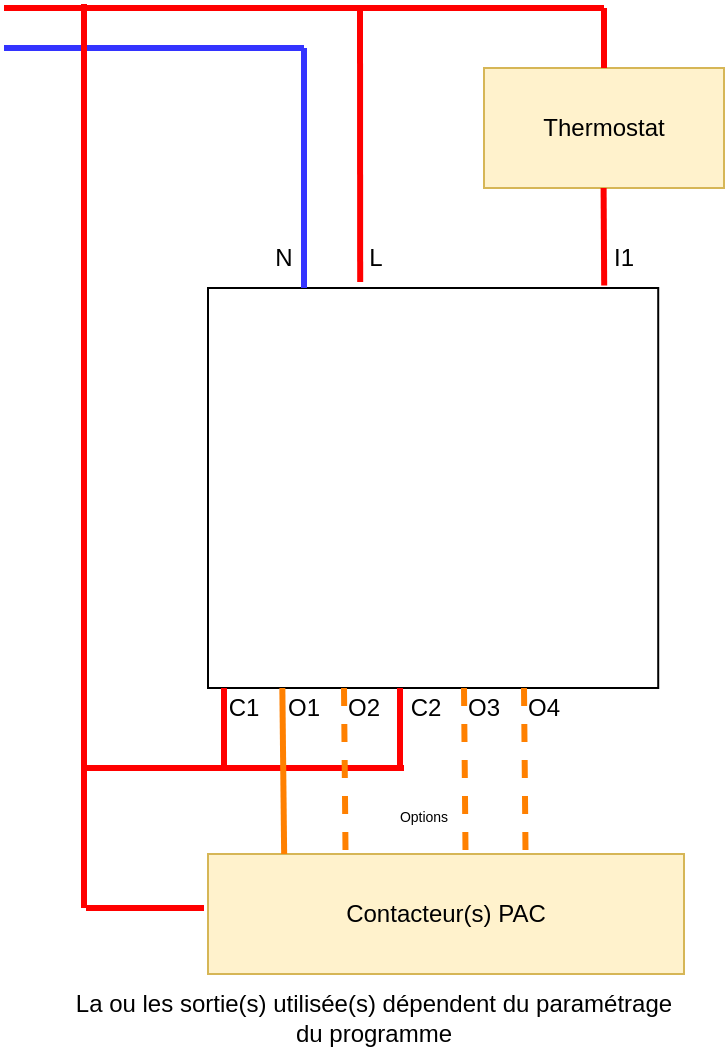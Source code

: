 <mxfile version="27.0.5">
  <diagram name="Page-1" id="Z3jZgjGwPwFINDFo-9ip">
    <mxGraphModel dx="1182" dy="633" grid="1" gridSize="10" guides="1" tooltips="1" connect="1" arrows="1" fold="1" page="1" pageScale="1" pageWidth="1169" pageHeight="827" math="0" shadow="0">
      <root>
        <mxCell id="0" />
        <mxCell id="1" parent="0" />
        <mxCell id="N0zcuqBCQeUGABlgtL7C-1" value="" style="shape=image;imageAspect=0;aspect=fixed;verticalLabelPosition=bottom;verticalAlign=top;image=https://comercialsirsa.es/wp-content/uploads/2024/01/plc-millenium-slim-600x533.jpg;imageBorder=default;" vertex="1" parent="1">
          <mxGeometry x="472" y="260" width="225.11" height="200" as="geometry" />
        </mxCell>
        <mxCell id="N0zcuqBCQeUGABlgtL7C-2" value="" style="endArrow=none;html=1;rounded=0;strokeWidth=3;strokeColor=#FF0000;" edge="1" parent="1">
          <mxGeometry width="50" height="50" relative="1" as="geometry">
            <mxPoint x="370" y="120" as="sourcePoint" />
            <mxPoint x="670" y="120" as="targetPoint" />
          </mxGeometry>
        </mxCell>
        <mxCell id="N0zcuqBCQeUGABlgtL7C-3" value="Thermostat" style="rounded=0;whiteSpace=wrap;html=1;fillColor=#fff2cc;strokeColor=#d6b656;" vertex="1" parent="1">
          <mxGeometry x="610" y="150" width="120" height="60" as="geometry" />
        </mxCell>
        <mxCell id="N0zcuqBCQeUGABlgtL7C-4" value="" style="endArrow=none;html=1;rounded=0;strokeWidth=3;strokeColor=#FF0000;entryX=0.338;entryY=-0.015;entryDx=0;entryDy=0;entryPerimeter=0;" edge="1" parent="1" target="N0zcuqBCQeUGABlgtL7C-1">
          <mxGeometry width="50" height="50" relative="1" as="geometry">
            <mxPoint x="548" y="120" as="sourcePoint" />
            <mxPoint x="680" y="130" as="targetPoint" />
          </mxGeometry>
        </mxCell>
        <mxCell id="N0zcuqBCQeUGABlgtL7C-5" value="" style="endArrow=none;html=1;rounded=0;strokeWidth=3;strokeColor=#FF0000;" edge="1" parent="1">
          <mxGeometry width="50" height="50" relative="1" as="geometry">
            <mxPoint x="670" y="120" as="sourcePoint" />
            <mxPoint x="670" y="150" as="targetPoint" />
          </mxGeometry>
        </mxCell>
        <mxCell id="N0zcuqBCQeUGABlgtL7C-6" value="" style="endArrow=none;html=1;rounded=0;strokeWidth=3;strokeColor=#FF0000;entryX=0.88;entryY=-0.006;entryDx=0;entryDy=0;entryPerimeter=0;" edge="1" parent="1" target="N0zcuqBCQeUGABlgtL7C-1">
          <mxGeometry width="50" height="50" relative="1" as="geometry">
            <mxPoint x="669.8" y="210" as="sourcePoint" />
            <mxPoint x="669.8" y="240" as="targetPoint" />
          </mxGeometry>
        </mxCell>
        <mxCell id="N0zcuqBCQeUGABlgtL7C-7" value="L" style="text;html=1;align=center;verticalAlign=middle;whiteSpace=wrap;rounded=0;" vertex="1" parent="1">
          <mxGeometry x="546" y="235" width="20" height="20" as="geometry" />
        </mxCell>
        <mxCell id="N0zcuqBCQeUGABlgtL7C-8" value="I1" style="text;html=1;align=center;verticalAlign=middle;whiteSpace=wrap;rounded=0;" vertex="1" parent="1">
          <mxGeometry x="670" y="235" width="20" height="20" as="geometry" />
        </mxCell>
        <mxCell id="N0zcuqBCQeUGABlgtL7C-9" value="" style="endArrow=none;html=1;rounded=0;strokeWidth=3;strokeColor=#3333FF;" edge="1" parent="1">
          <mxGeometry width="50" height="50" relative="1" as="geometry">
            <mxPoint x="370" y="140" as="sourcePoint" />
            <mxPoint x="520" y="140" as="targetPoint" />
          </mxGeometry>
        </mxCell>
        <mxCell id="N0zcuqBCQeUGABlgtL7C-10" value="" style="endArrow=none;html=1;rounded=0;strokeWidth=3;strokeColor=#3333FF;" edge="1" parent="1">
          <mxGeometry width="50" height="50" relative="1" as="geometry">
            <mxPoint x="520" y="140" as="sourcePoint" />
            <mxPoint x="520" y="260" as="targetPoint" />
          </mxGeometry>
        </mxCell>
        <mxCell id="N0zcuqBCQeUGABlgtL7C-11" value="N" style="text;html=1;align=center;verticalAlign=middle;whiteSpace=wrap;rounded=0;" vertex="1" parent="1">
          <mxGeometry x="500" y="235" width="20" height="20" as="geometry" />
        </mxCell>
        <mxCell id="N0zcuqBCQeUGABlgtL7C-12" value="C1" style="text;html=1;align=center;verticalAlign=middle;whiteSpace=wrap;rounded=0;" vertex="1" parent="1">
          <mxGeometry x="480" y="460" width="20" height="20" as="geometry" />
        </mxCell>
        <mxCell id="N0zcuqBCQeUGABlgtL7C-13" value="O1" style="text;html=1;align=center;verticalAlign=middle;whiteSpace=wrap;rounded=0;" vertex="1" parent="1">
          <mxGeometry x="510" y="460" width="20" height="20" as="geometry" />
        </mxCell>
        <mxCell id="N0zcuqBCQeUGABlgtL7C-14" value="O2" style="text;html=1;align=center;verticalAlign=middle;whiteSpace=wrap;rounded=0;" vertex="1" parent="1">
          <mxGeometry x="540" y="460" width="20" height="20" as="geometry" />
        </mxCell>
        <mxCell id="N0zcuqBCQeUGABlgtL7C-15" value="C2" style="text;html=1;align=center;verticalAlign=middle;whiteSpace=wrap;rounded=0;" vertex="1" parent="1">
          <mxGeometry x="571" y="460" width="20" height="20" as="geometry" />
        </mxCell>
        <mxCell id="N0zcuqBCQeUGABlgtL7C-16" value="O3" style="text;html=1;align=center;verticalAlign=middle;whiteSpace=wrap;rounded=0;" vertex="1" parent="1">
          <mxGeometry x="600" y="460" width="20" height="20" as="geometry" />
        </mxCell>
        <mxCell id="N0zcuqBCQeUGABlgtL7C-17" value="O4" style="text;html=1;align=center;verticalAlign=middle;whiteSpace=wrap;rounded=0;" vertex="1" parent="1">
          <mxGeometry x="630" y="460" width="20" height="20" as="geometry" />
        </mxCell>
        <mxCell id="N0zcuqBCQeUGABlgtL7C-18" value="Contacteur(s) PAC" style="rounded=0;whiteSpace=wrap;html=1;fillColor=#fff2cc;strokeColor=#d6b656;" vertex="1" parent="1">
          <mxGeometry x="472" y="543" width="238" height="60" as="geometry" />
        </mxCell>
        <mxCell id="N0zcuqBCQeUGABlgtL7C-19" value="" style="endArrow=none;html=1;rounded=0;strokeWidth=3;strokeColor=#FF0000;" edge="1" parent="1">
          <mxGeometry width="50" height="50" relative="1" as="geometry">
            <mxPoint x="410" y="118" as="sourcePoint" />
            <mxPoint x="410" y="570" as="targetPoint" />
          </mxGeometry>
        </mxCell>
        <mxCell id="N0zcuqBCQeUGABlgtL7C-20" value="" style="endArrow=none;html=1;rounded=0;strokeWidth=3;strokeColor=#FF0000;" edge="1" parent="1">
          <mxGeometry width="50" height="50" relative="1" as="geometry">
            <mxPoint x="410" y="500" as="sourcePoint" />
            <mxPoint x="570" y="500" as="targetPoint" />
          </mxGeometry>
        </mxCell>
        <mxCell id="N0zcuqBCQeUGABlgtL7C-21" value="" style="endArrow=none;html=1;rounded=0;strokeWidth=3;strokeColor=#FF0000;" edge="1" parent="1">
          <mxGeometry width="50" height="50" relative="1" as="geometry">
            <mxPoint x="480" y="460" as="sourcePoint" />
            <mxPoint x="480" y="500" as="targetPoint" />
          </mxGeometry>
        </mxCell>
        <mxCell id="N0zcuqBCQeUGABlgtL7C-22" value="" style="endArrow=none;html=1;rounded=0;strokeWidth=3;strokeColor=#FF0000;" edge="1" parent="1">
          <mxGeometry width="50" height="50" relative="1" as="geometry">
            <mxPoint x="568" y="460" as="sourcePoint" />
            <mxPoint x="568" y="500" as="targetPoint" />
          </mxGeometry>
        </mxCell>
        <mxCell id="N0zcuqBCQeUGABlgtL7C-23" value="" style="endArrow=none;html=1;rounded=0;strokeWidth=3;strokeColor=#FF8000;entryX=0.16;entryY=0;entryDx=0;entryDy=0;entryPerimeter=0;" edge="1" parent="1" target="N0zcuqBCQeUGABlgtL7C-18">
          <mxGeometry width="50" height="50" relative="1" as="geometry">
            <mxPoint x="509.17" y="460" as="sourcePoint" />
            <mxPoint x="509.17" y="520" as="targetPoint" />
          </mxGeometry>
        </mxCell>
        <mxCell id="N0zcuqBCQeUGABlgtL7C-24" value="" style="endArrow=none;html=1;rounded=0;strokeWidth=3;strokeColor=#FF8000;entryX=0.16;entryY=0;entryDx=0;entryDy=0;entryPerimeter=0;dashed=1;" edge="1" parent="1">
          <mxGeometry width="50" height="50" relative="1" as="geometry">
            <mxPoint x="540.0" y="460" as="sourcePoint" />
            <mxPoint x="540.83" y="550" as="targetPoint" />
          </mxGeometry>
        </mxCell>
        <mxCell id="N0zcuqBCQeUGABlgtL7C-25" value="" style="endArrow=none;html=1;rounded=0;strokeWidth=3;strokeColor=#FF8000;entryX=0.16;entryY=0;entryDx=0;entryDy=0;entryPerimeter=0;dashed=1;" edge="1" parent="1">
          <mxGeometry width="50" height="50" relative="1" as="geometry">
            <mxPoint x="600.0" y="460" as="sourcePoint" />
            <mxPoint x="600.83" y="550" as="targetPoint" />
          </mxGeometry>
        </mxCell>
        <mxCell id="N0zcuqBCQeUGABlgtL7C-26" value="" style="endArrow=none;html=1;rounded=0;strokeWidth=3;strokeColor=#FF8000;entryX=0.16;entryY=0;entryDx=0;entryDy=0;entryPerimeter=0;dashed=1;" edge="1" parent="1">
          <mxGeometry width="50" height="50" relative="1" as="geometry">
            <mxPoint x="630.0" y="460" as="sourcePoint" />
            <mxPoint x="630.83" y="550" as="targetPoint" />
          </mxGeometry>
        </mxCell>
        <mxCell id="N0zcuqBCQeUGABlgtL7C-27" value="Options" style="text;html=1;align=center;verticalAlign=middle;whiteSpace=wrap;rounded=0;fontSize=7;" vertex="1" parent="1">
          <mxGeometry x="550" y="510" width="60" height="30" as="geometry" />
        </mxCell>
        <mxCell id="N0zcuqBCQeUGABlgtL7C-30" value="" style="endArrow=none;html=1;rounded=0;strokeWidth=3;strokeColor=#FF0000;" edge="1" parent="1">
          <mxGeometry width="50" height="50" relative="1" as="geometry">
            <mxPoint x="411" y="570" as="sourcePoint" />
            <mxPoint x="470" y="570" as="targetPoint" />
          </mxGeometry>
        </mxCell>
        <mxCell id="N0zcuqBCQeUGABlgtL7C-31" value="La ou les sortie(s) utilisée(s) dépendent du paramétrage du programme" style="text;html=1;align=center;verticalAlign=middle;whiteSpace=wrap;rounded=0;" vertex="1" parent="1">
          <mxGeometry x="400" y="610" width="310" height="30" as="geometry" />
        </mxCell>
      </root>
    </mxGraphModel>
  </diagram>
</mxfile>
